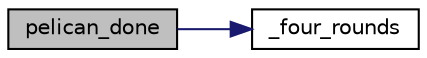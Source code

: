 digraph "pelican_done"
{
 // LATEX_PDF_SIZE
  edge [fontname="Helvetica",fontsize="10",labelfontname="Helvetica",labelfontsize="10"];
  node [fontname="Helvetica",fontsize="10",shape=record];
  rankdir="LR";
  Node6 [label="pelican_done",height=0.2,width=0.4,color="black", fillcolor="grey75", style="filled", fontcolor="black",tooltip="Terminate Pelican MAC."];
  Node6 -> Node7 [color="midnightblue",fontsize="10",style="solid",fontname="Helvetica"];
  Node7 [label="_four_rounds",height=0.2,width=0.4,color="black", fillcolor="white", style="filled",URL="$pelican_8c.html#a295658c56a732ddef9c71036e54aa0e2",tooltip=" "];
}
